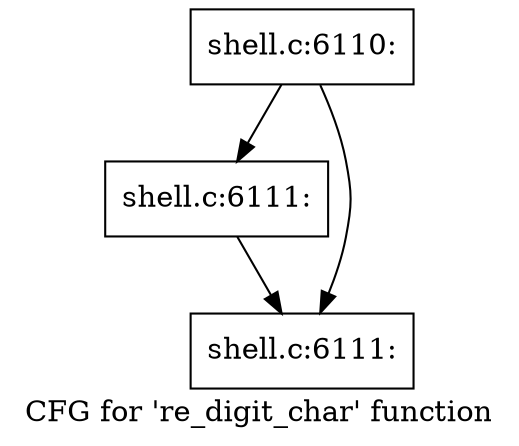 digraph "CFG for 're_digit_char' function" {
	label="CFG for 're_digit_char' function";

	Node0x560276a7eff0 [shape=record,label="{shell.c:6110:}"];
	Node0x560276a7eff0 -> Node0x560276a8b090;
	Node0x560276a7eff0 -> Node0x560276a8c8c0;
	Node0x560276a8b090 [shape=record,label="{shell.c:6111:}"];
	Node0x560276a8b090 -> Node0x560276a8c8c0;
	Node0x560276a8c8c0 [shape=record,label="{shell.c:6111:}"];
}
